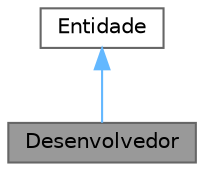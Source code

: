 digraph "Desenvolvedor"
{
 // INTERACTIVE_SVG=YES
 // LATEX_PDF_SIZE
  bgcolor="transparent";
  edge [fontname=Helvetica,fontsize=10,labelfontname=Helvetica,labelfontsize=10];
  node [fontname=Helvetica,fontsize=10,shape=box,height=0.2,width=0.4];
  Node1 [label="Desenvolvedor",height=0.2,width=0.4,color="gray40", fillcolor="grey60", style="filled", fontcolor="black",tooltip="Padrão de representação para a classe Desenvolvedor."];
  Node2 -> Node1 [dir="back",color="steelblue1",style="solid"];
  Node2 [label="Entidade",height=0.2,width=0.4,color="gray40", fillcolor="white", style="filled",URL="$class_entidade.html",tooltip="Padrão de representação para a superclasse Entidade."];
}
